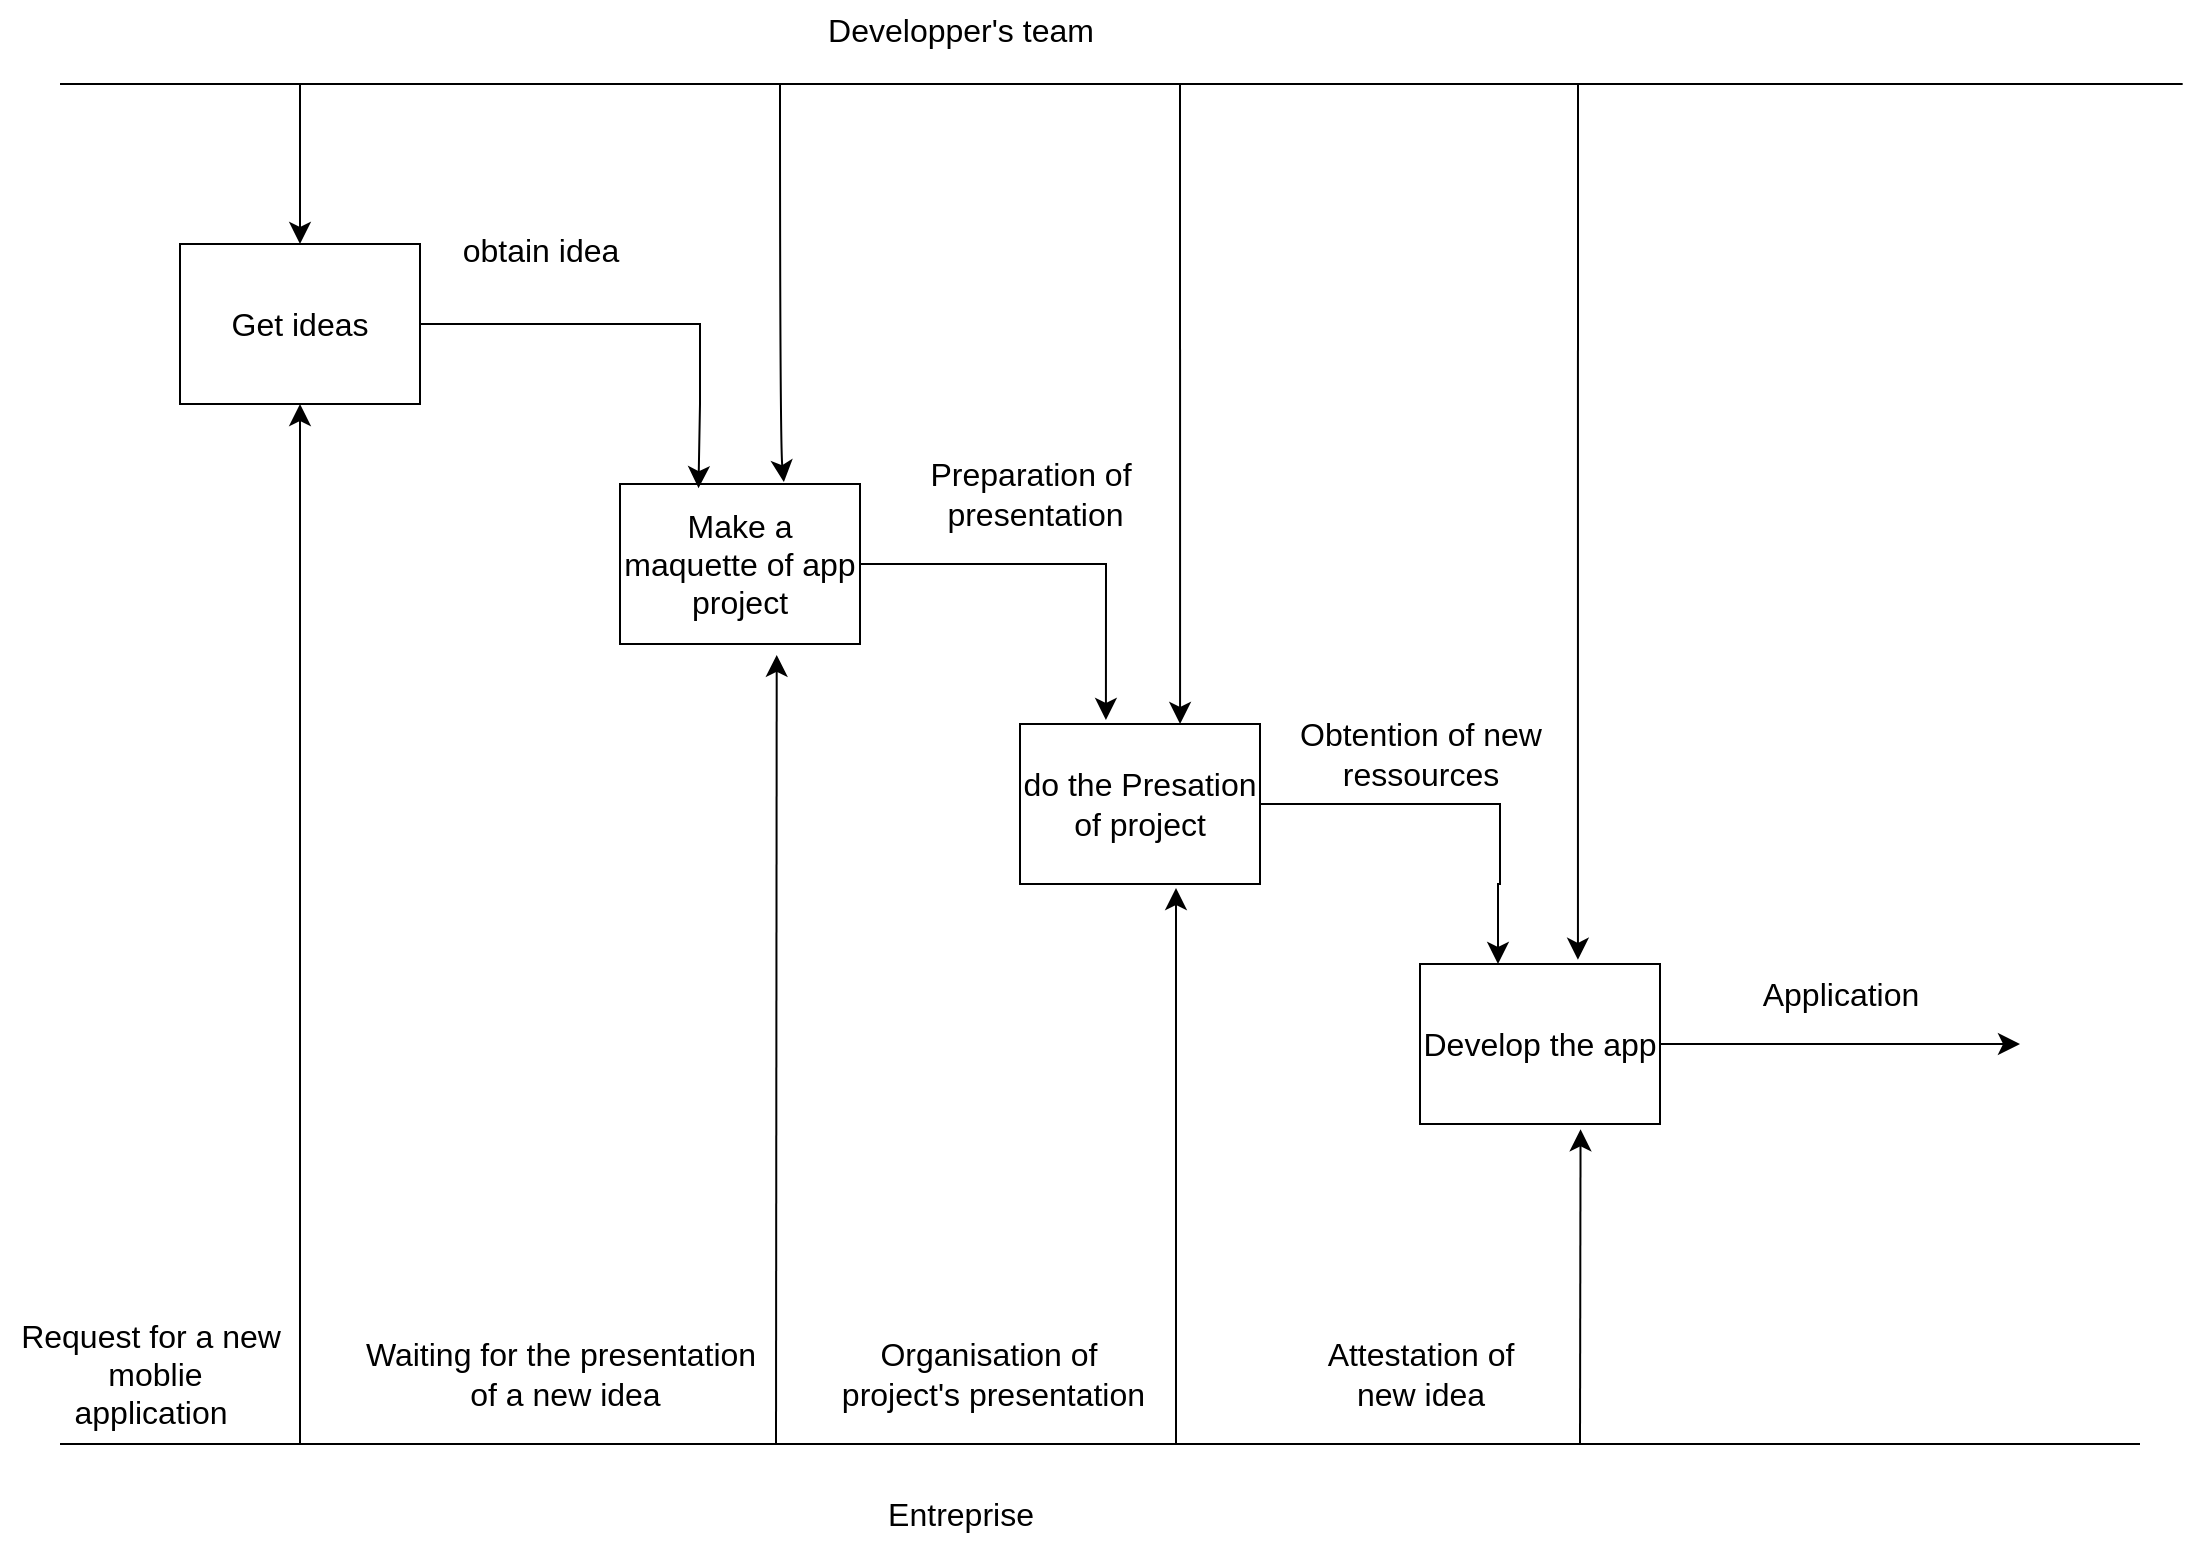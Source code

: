 <mxfile version="22.1.2" type="google">
  <diagram id="C5RBs43oDa-KdzZeNtuy" name="Page-1">
    <mxGraphModel grid="1" page="1" gridSize="10" guides="1" tooltips="1" connect="1" arrows="1" fold="1" pageScale="1" pageWidth="827" pageHeight="1169" math="0" shadow="0">
      <root>
        <mxCell id="WIyWlLk6GJQsqaUBKTNV-0" />
        <mxCell id="WIyWlLk6GJQsqaUBKTNV-1" parent="WIyWlLk6GJQsqaUBKTNV-0" />
        <mxCell id="SaGQbYLlzdo4peTBeN6V-0" value="" style="endArrow=none;html=1;rounded=0;fontSize=12;startSize=8;endSize=8;curved=1;" edge="1" parent="WIyWlLk6GJQsqaUBKTNV-1">
          <mxGeometry width="50" height="50" relative="1" as="geometry">
            <mxPoint x="40" y="160" as="sourcePoint" />
            <mxPoint x="1101.333" y="160" as="targetPoint" />
          </mxGeometry>
        </mxCell>
        <mxCell id="SaGQbYLlzdo4peTBeN6V-1" value="Get ideas" style="rounded=0;whiteSpace=wrap;html=1;fontSize=16;" vertex="1" parent="WIyWlLk6GJQsqaUBKTNV-1">
          <mxGeometry x="100" y="240" width="120" height="80" as="geometry" />
        </mxCell>
        <mxCell id="SaGQbYLlzdo4peTBeN6V-2" value="Make a maquette of app project " style="rounded=0;whiteSpace=wrap;html=1;fontSize=16;" vertex="1" parent="WIyWlLk6GJQsqaUBKTNV-1">
          <mxGeometry x="320" y="360" width="120" height="80" as="geometry" />
        </mxCell>
        <mxCell id="SaGQbYLlzdo4peTBeN6V-3" value="do the Presation of project" style="rounded=0;whiteSpace=wrap;html=1;fontSize=16;" vertex="1" parent="WIyWlLk6GJQsqaUBKTNV-1">
          <mxGeometry x="520" y="480" width="120" height="80" as="geometry" />
        </mxCell>
        <mxCell id="SaGQbYLlzdo4peTBeN6V-7" style="edgeStyle=none;curved=1;rounded=0;orthogonalLoop=1;jettySize=auto;html=1;fontSize=12;startSize=8;endSize=8;" edge="1" parent="WIyWlLk6GJQsqaUBKTNV-1" source="SaGQbYLlzdo4peTBeN6V-5">
          <mxGeometry relative="1" as="geometry">
            <mxPoint x="1020" y="640" as="targetPoint" />
          </mxGeometry>
        </mxCell>
        <mxCell id="SaGQbYLlzdo4peTBeN6V-5" value="Develop the app" style="rounded=0;whiteSpace=wrap;html=1;fontSize=16;" vertex="1" parent="WIyWlLk6GJQsqaUBKTNV-1">
          <mxGeometry x="720" y="600" width="120" height="80" as="geometry" />
        </mxCell>
        <mxCell id="SaGQbYLlzdo4peTBeN6V-8" value="Application" style="text;html=1;align=center;verticalAlign=middle;resizable=0;points=[];autosize=1;strokeColor=none;fillColor=none;fontSize=16;" vertex="1" parent="WIyWlLk6GJQsqaUBKTNV-1">
          <mxGeometry x="880" y="600" width="100" height="30" as="geometry" />
        </mxCell>
        <mxCell id="SaGQbYLlzdo4peTBeN6V-9" value="" style="endArrow=classic;html=1;rounded=0;fontSize=12;startSize=8;endSize=8;curved=1;entryX=0.5;entryY=0;entryDx=0;entryDy=0;" edge="1" parent="WIyWlLk6GJQsqaUBKTNV-1" target="SaGQbYLlzdo4peTBeN6V-1">
          <mxGeometry width="50" height="50" relative="1" as="geometry">
            <mxPoint x="160" y="160" as="sourcePoint" />
            <mxPoint x="300" y="210" as="targetPoint" />
          </mxGeometry>
        </mxCell>
        <mxCell id="SaGQbYLlzdo4peTBeN6V-10" value="Developper&#39;s team" style="text;html=1;align=center;verticalAlign=middle;resizable=0;points=[];autosize=1;strokeColor=none;fillColor=none;fontSize=16;" vertex="1" parent="WIyWlLk6GJQsqaUBKTNV-1">
          <mxGeometry x="410" y="118" width="160" height="30" as="geometry" />
        </mxCell>
        <mxCell id="SaGQbYLlzdo4peTBeN6V-21" value="" style="endArrow=classic;html=1;rounded=0;fontSize=12;startSize=8;endSize=8;curved=1;entryX=0.683;entryY=-0.012;entryDx=0;entryDy=0;entryPerimeter=0;" edge="1" parent="WIyWlLk6GJQsqaUBKTNV-1" target="SaGQbYLlzdo4peTBeN6V-2">
          <mxGeometry width="50" height="50" relative="1" as="geometry">
            <mxPoint x="400" y="160" as="sourcePoint" />
            <mxPoint x="460" y="200" as="targetPoint" />
            <Array as="points">
              <mxPoint x="400" y="340" />
            </Array>
          </mxGeometry>
        </mxCell>
        <mxCell id="SaGQbYLlzdo4peTBeN6V-22" value="" style="endArrow=classic;html=1;rounded=0;fontSize=12;startSize=8;endSize=8;curved=1;entryX=0.667;entryY=0;entryDx=0;entryDy=0;entryPerimeter=0;" edge="1" parent="WIyWlLk6GJQsqaUBKTNV-1" target="SaGQbYLlzdo4peTBeN6V-3">
          <mxGeometry width="50" height="50" relative="1" as="geometry">
            <mxPoint x="600" y="160" as="sourcePoint" />
            <mxPoint x="630" y="260" as="targetPoint" />
          </mxGeometry>
        </mxCell>
        <mxCell id="SaGQbYLlzdo4peTBeN6V-23" value="" style="endArrow=classic;html=1;rounded=0;fontSize=12;startSize=8;endSize=8;curved=1;entryX=0.658;entryY=-0.026;entryDx=0;entryDy=0;entryPerimeter=0;" edge="1" parent="WIyWlLk6GJQsqaUBKTNV-1" target="SaGQbYLlzdo4peTBeN6V-5">
          <mxGeometry width="50" height="50" relative="1" as="geometry">
            <mxPoint x="799" y="160" as="sourcePoint" />
            <mxPoint x="840" y="420" as="targetPoint" />
          </mxGeometry>
        </mxCell>
        <mxCell id="SaGQbYLlzdo4peTBeN6V-25" value="" style="edgeStyle=segmentEdgeStyle;endArrow=classic;html=1;curved=0;rounded=0;endSize=8;startSize=8;sourcePerimeterSpacing=0;targetPerimeterSpacing=0;fontSize=12;entryX=0.358;entryY=-0.025;entryDx=0;entryDy=0;entryPerimeter=0;exitX=1;exitY=0.5;exitDx=0;exitDy=0;" edge="1" parent="WIyWlLk6GJQsqaUBKTNV-1" source="SaGQbYLlzdo4peTBeN6V-2" target="SaGQbYLlzdo4peTBeN6V-3">
          <mxGeometry width="140" relative="1" as="geometry">
            <mxPoint x="520" y="420" as="sourcePoint" />
            <mxPoint x="690" y="410" as="targetPoint" />
            <Array as="points">
              <mxPoint x="563" y="400" />
            </Array>
          </mxGeometry>
        </mxCell>
        <mxCell id="SaGQbYLlzdo4peTBeN6V-27" value="" style="edgeStyle=segmentEdgeStyle;endArrow=classic;html=1;curved=0;rounded=0;endSize=8;startSize=8;sourcePerimeterSpacing=0;targetPerimeterSpacing=0;fontSize=12;" edge="1" parent="WIyWlLk6GJQsqaUBKTNV-1" target="SaGQbYLlzdo4peTBeN6V-5">
          <mxGeometry width="140" relative="1" as="geometry">
            <mxPoint x="640" y="500" as="sourcePoint" />
            <mxPoint x="760" y="570" as="targetPoint" />
            <Array as="points">
              <mxPoint x="640" y="520" />
              <mxPoint x="760" y="520" />
              <mxPoint x="760" y="560" />
              <mxPoint x="759" y="560" />
            </Array>
          </mxGeometry>
        </mxCell>
        <mxCell id="SaGQbYLlzdo4peTBeN6V-28" value="" style="edgeStyle=segmentEdgeStyle;endArrow=classic;html=1;curved=0;rounded=0;endSize=8;startSize=8;sourcePerimeterSpacing=0;targetPerimeterSpacing=0;fontSize=12;exitX=1;exitY=0.5;exitDx=0;exitDy=0;entryX=0.327;entryY=0.026;entryDx=0;entryDy=0;entryPerimeter=0;" edge="1" parent="WIyWlLk6GJQsqaUBKTNV-1" source="SaGQbYLlzdo4peTBeN6V-1" target="SaGQbYLlzdo4peTBeN6V-2">
          <mxGeometry width="140" relative="1" as="geometry">
            <mxPoint x="310" y="370" as="sourcePoint" />
            <mxPoint x="310" y="320" as="targetPoint" />
            <Array as="points">
              <mxPoint x="360" y="280" />
              <mxPoint x="360" y="320" />
              <mxPoint x="359" y="320" />
            </Array>
          </mxGeometry>
        </mxCell>
        <mxCell id="SaGQbYLlzdo4peTBeN6V-29" value="obtain idea" style="text;html=1;align=center;verticalAlign=middle;resizable=0;points=[];autosize=1;strokeColor=none;fillColor=none;fontSize=16;" vertex="1" parent="WIyWlLk6GJQsqaUBKTNV-1">
          <mxGeometry x="230" y="228" width="100" height="30" as="geometry" />
        </mxCell>
        <mxCell id="SaGQbYLlzdo4peTBeN6V-30" value="" style="endArrow=none;html=1;rounded=0;fontSize=12;startSize=8;endSize=8;curved=1;" edge="1" parent="WIyWlLk6GJQsqaUBKTNV-1">
          <mxGeometry width="50" height="50" relative="1" as="geometry">
            <mxPoint x="40" y="840" as="sourcePoint" />
            <mxPoint x="1080" y="840" as="targetPoint" />
          </mxGeometry>
        </mxCell>
        <mxCell id="SaGQbYLlzdo4peTBeN6V-31" value="" style="endArrow=classic;html=1;rounded=0;fontSize=12;startSize=8;endSize=8;curved=1;entryX=0.5;entryY=1;entryDx=0;entryDy=0;" edge="1" parent="WIyWlLk6GJQsqaUBKTNV-1" target="SaGQbYLlzdo4peTBeN6V-1">
          <mxGeometry width="50" height="50" relative="1" as="geometry">
            <mxPoint x="160" y="840" as="sourcePoint" />
            <mxPoint x="210" y="910" as="targetPoint" />
            <Array as="points">
              <mxPoint x="160" y="840" />
            </Array>
          </mxGeometry>
        </mxCell>
        <mxCell id="SaGQbYLlzdo4peTBeN6V-32" value="" style="endArrow=classic;html=1;rounded=0;fontSize=12;startSize=8;endSize=8;curved=1;entryX=0.653;entryY=1.068;entryDx=0;entryDy=0;entryPerimeter=0;" edge="1" parent="WIyWlLk6GJQsqaUBKTNV-1" target="SaGQbYLlzdo4peTBeN6V-2">
          <mxGeometry width="50" height="50" relative="1" as="geometry">
            <mxPoint x="398" y="840" as="sourcePoint" />
            <mxPoint x="450" y="910" as="targetPoint" />
          </mxGeometry>
        </mxCell>
        <mxCell id="SaGQbYLlzdo4peTBeN6V-33" value="" style="endArrow=classic;html=1;rounded=0;fontSize=12;startSize=8;endSize=8;curved=1;entryX=0.65;entryY=1.025;entryDx=0;entryDy=0;entryPerimeter=0;" edge="1" parent="WIyWlLk6GJQsqaUBKTNV-1" target="SaGQbYLlzdo4peTBeN6V-3">
          <mxGeometry width="50" height="50" relative="1" as="geometry">
            <mxPoint x="598" y="840" as="sourcePoint" />
            <mxPoint x="650" y="910" as="targetPoint" />
          </mxGeometry>
        </mxCell>
        <mxCell id="SaGQbYLlzdo4peTBeN6V-34" value="&lt;div&gt;Request for a new&lt;/div&gt;&lt;div&gt;&amp;nbsp;moblie &lt;br&gt;&lt;/div&gt;&lt;div&gt;application&lt;br&gt;&lt;/div&gt;" style="text;html=1;align=center;verticalAlign=middle;resizable=0;points=[];autosize=1;strokeColor=none;fillColor=none;fontSize=16;" vertex="1" parent="WIyWlLk6GJQsqaUBKTNV-1">
          <mxGeometry x="10" y="770" width="150" height="70" as="geometry" />
        </mxCell>
        <mxCell id="SaGQbYLlzdo4peTBeN6V-35" value="&lt;div&gt;Preparation of&lt;/div&gt;&lt;div&gt;&amp;nbsp;presentation&lt;/div&gt;" style="text;html=1;align=center;verticalAlign=middle;resizable=0;points=[];autosize=1;strokeColor=none;fillColor=none;fontSize=16;" vertex="1" parent="WIyWlLk6GJQsqaUBKTNV-1">
          <mxGeometry x="465" y="340" width="120" height="50" as="geometry" />
        </mxCell>
        <mxCell id="SaGQbYLlzdo4peTBeN6V-36" value="&lt;div&gt;Obtention of new &lt;br&gt;&lt;/div&gt;&lt;div&gt;ressources&lt;br&gt;&lt;/div&gt;" style="text;html=1;align=center;verticalAlign=middle;resizable=0;points=[];autosize=1;strokeColor=none;fillColor=none;fontSize=16;" vertex="1" parent="WIyWlLk6GJQsqaUBKTNV-1">
          <mxGeometry x="650" y="470" width="140" height="50" as="geometry" />
        </mxCell>
        <mxCell id="SaGQbYLlzdo4peTBeN6V-37" value="&lt;div&gt;Waiting for the presentation&lt;/div&gt;&lt;div&gt;&amp;nbsp;of a new idea&lt;br&gt;&lt;/div&gt;" style="text;html=1;align=center;verticalAlign=middle;resizable=0;points=[];autosize=1;strokeColor=none;fillColor=none;fontSize=16;" vertex="1" parent="WIyWlLk6GJQsqaUBKTNV-1">
          <mxGeometry x="180" y="780" width="220" height="50" as="geometry" />
        </mxCell>
        <mxCell id="SaGQbYLlzdo4peTBeN6V-38" value="" style="endArrow=classic;html=1;rounded=0;fontSize=12;startSize=8;endSize=8;curved=1;entryX=0.669;entryY=1.033;entryDx=0;entryDy=0;entryPerimeter=0;" edge="1" parent="WIyWlLk6GJQsqaUBKTNV-1" target="SaGQbYLlzdo4peTBeN6V-5">
          <mxGeometry width="50" height="50" relative="1" as="geometry">
            <mxPoint x="800" y="840" as="sourcePoint" />
            <mxPoint x="810" y="790" as="targetPoint" />
          </mxGeometry>
        </mxCell>
        <mxCell id="SaGQbYLlzdo4peTBeN6V-39" value="&lt;div&gt;Attestation of &lt;br&gt;&lt;/div&gt;&lt;div&gt;new idea&lt;br&gt;&lt;/div&gt;" style="text;html=1;align=center;verticalAlign=middle;resizable=0;points=[];autosize=1;strokeColor=none;fillColor=none;fontSize=16;" vertex="1" parent="WIyWlLk6GJQsqaUBKTNV-1">
          <mxGeometry x="660" y="780" width="120" height="50" as="geometry" />
        </mxCell>
        <mxCell id="SaGQbYLlzdo4peTBeN6V-40" value="Entreprise" style="text;html=1;align=center;verticalAlign=middle;resizable=0;points=[];autosize=1;strokeColor=none;fillColor=none;fontSize=16;" vertex="1" parent="WIyWlLk6GJQsqaUBKTNV-1">
          <mxGeometry x="440" y="860" width="100" height="30" as="geometry" />
        </mxCell>
        <mxCell id="SaGQbYLlzdo4peTBeN6V-41" value="&lt;div&gt;Organisation of&lt;/div&gt;&lt;div&gt;&amp;nbsp;project&#39;s presentation&lt;/div&gt;" style="text;html=1;align=center;verticalAlign=middle;resizable=0;points=[];autosize=1;strokeColor=none;fillColor=none;fontSize=16;" vertex="1" parent="WIyWlLk6GJQsqaUBKTNV-1">
          <mxGeometry x="414" y="780" width="180" height="50" as="geometry" />
        </mxCell>
      </root>
    </mxGraphModel>
  </diagram>
</mxfile>
